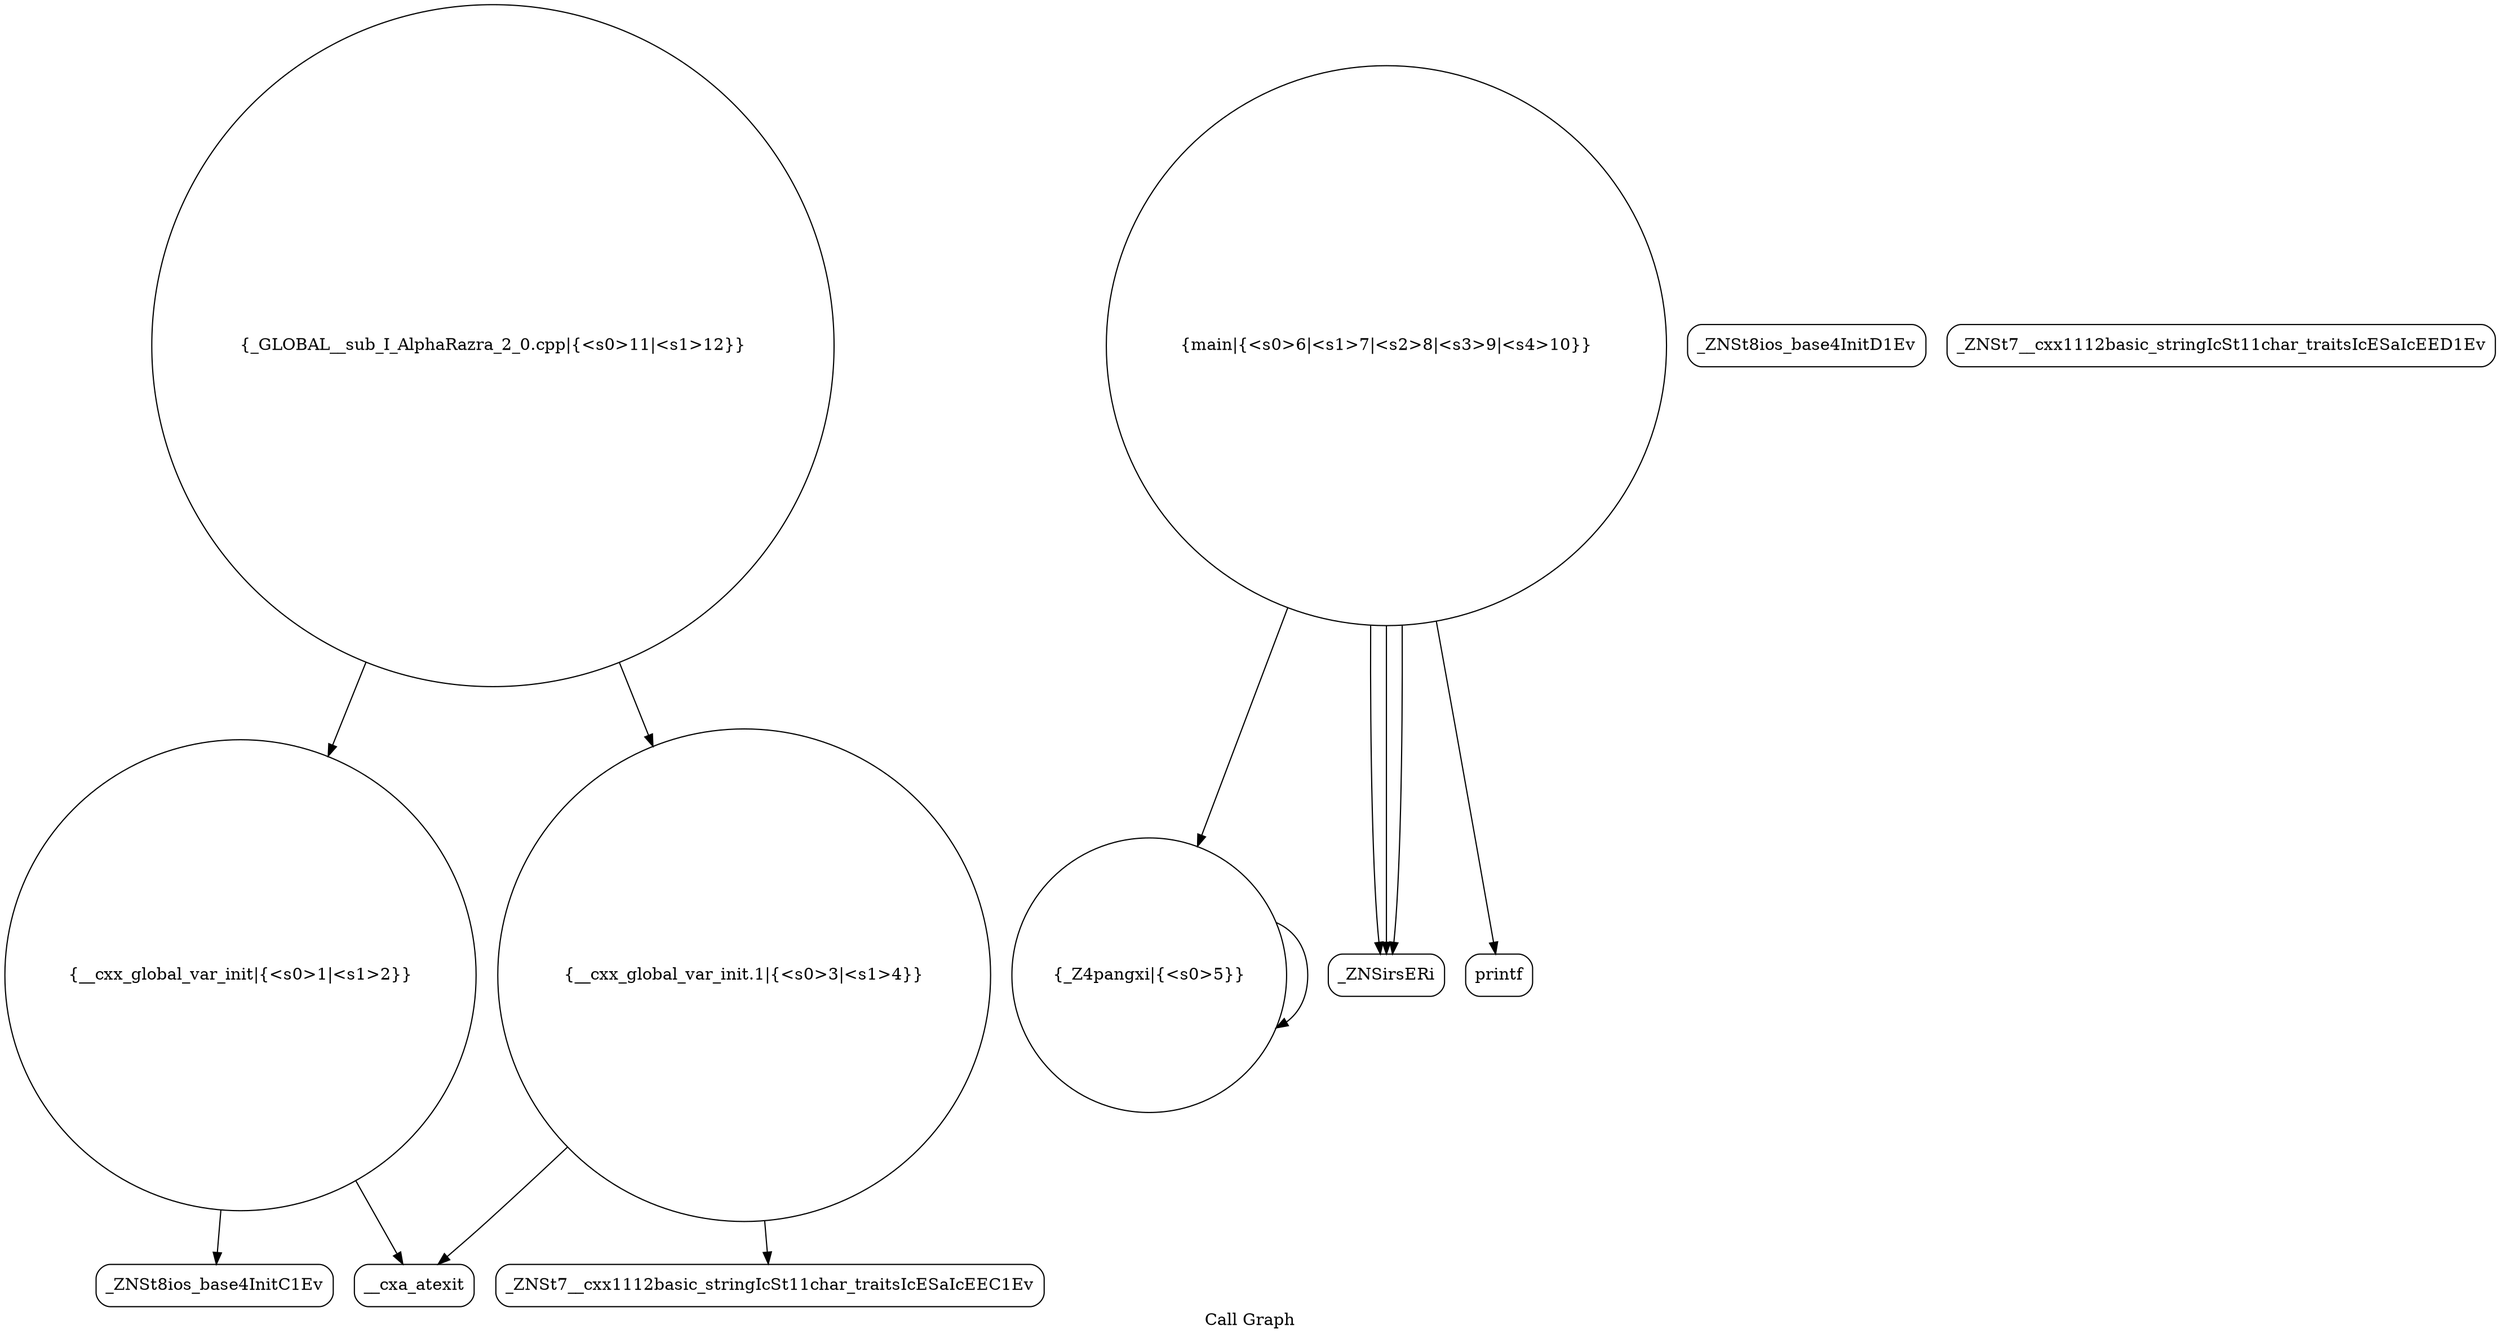 digraph "Call Graph" {
	label="Call Graph";

	Node0x55af8d544260 [shape=record,shape=circle,label="{__cxx_global_var_init|{<s0>1|<s1>2}}"];
	Node0x55af8d544260:s0 -> Node0x55af8d5446f0[color=black];
	Node0x55af8d544260:s1 -> Node0x55af8d5447f0[color=black];
	Node0x55af8d5449f0 [shape=record,shape=circle,label="{_Z4pangxi|{<s0>5}}"];
	Node0x55af8d5449f0:s0 -> Node0x55af8d5449f0[color=black];
	Node0x55af8d544770 [shape=record,shape=Mrecord,label="{_ZNSt8ios_base4InitD1Ev}"];
	Node0x55af8d544af0 [shape=record,shape=Mrecord,label="{_ZNSirsERi}"];
	Node0x55af8d544870 [shape=record,shape=circle,label="{__cxx_global_var_init.1|{<s0>3|<s1>4}}"];
	Node0x55af8d544870:s0 -> Node0x55af8d5448f0[color=black];
	Node0x55af8d544870:s1 -> Node0x55af8d5447f0[color=black];
	Node0x55af8d544bf0 [shape=record,shape=circle,label="{_GLOBAL__sub_I_AlphaRazra_2_0.cpp|{<s0>11|<s1>12}}"];
	Node0x55af8d544bf0:s0 -> Node0x55af8d544260[color=black];
	Node0x55af8d544bf0:s1 -> Node0x55af8d544870[color=black];
	Node0x55af8d544970 [shape=record,shape=Mrecord,label="{_ZNSt7__cxx1112basic_stringIcSt11char_traitsIcESaIcEED1Ev}"];
	Node0x55af8d5446f0 [shape=record,shape=Mrecord,label="{_ZNSt8ios_base4InitC1Ev}"];
	Node0x55af8d544a70 [shape=record,shape=circle,label="{main|{<s0>6|<s1>7|<s2>8|<s3>9|<s4>10}}"];
	Node0x55af8d544a70:s0 -> Node0x55af8d5449f0[color=black];
	Node0x55af8d544a70:s1 -> Node0x55af8d544af0[color=black];
	Node0x55af8d544a70:s2 -> Node0x55af8d544af0[color=black];
	Node0x55af8d544a70:s3 -> Node0x55af8d544af0[color=black];
	Node0x55af8d544a70:s4 -> Node0x55af8d544b70[color=black];
	Node0x55af8d5447f0 [shape=record,shape=Mrecord,label="{__cxa_atexit}"];
	Node0x55af8d544b70 [shape=record,shape=Mrecord,label="{printf}"];
	Node0x55af8d5448f0 [shape=record,shape=Mrecord,label="{_ZNSt7__cxx1112basic_stringIcSt11char_traitsIcESaIcEEC1Ev}"];
}
